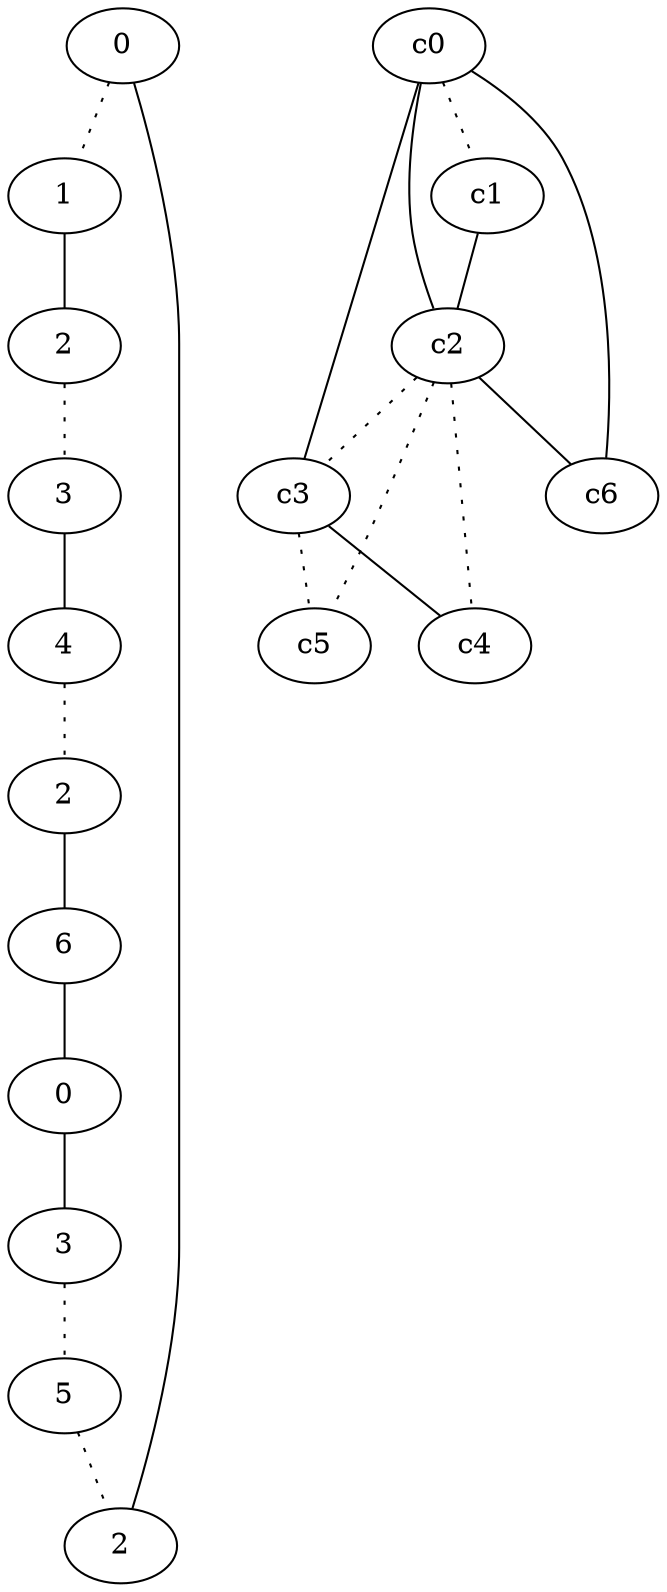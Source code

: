 graph {
a0[label=0];
a1[label=1];
a2[label=2];
a3[label=3];
a4[label=4];
a5[label=2];
a6[label=6];
a7[label=0];
a8[label=3];
a9[label=5];
a10[label=2];
a0 -- a1 [style=dotted];
a0 -- a10;
a1 -- a2;
a2 -- a3 [style=dotted];
a3 -- a4;
a4 -- a5 [style=dotted];
a5 -- a6;
a6 -- a7;
a7 -- a8;
a8 -- a9 [style=dotted];
a9 -- a10 [style=dotted];
c0 -- c1 [style=dotted];
c0 -- c2;
c0 -- c3;
c0 -- c6;
c1 -- c2;
c2 -- c3 [style=dotted];
c2 -- c4 [style=dotted];
c2 -- c5 [style=dotted];
c2 -- c6;
c3 -- c4;
c3 -- c5 [style=dotted];
}
